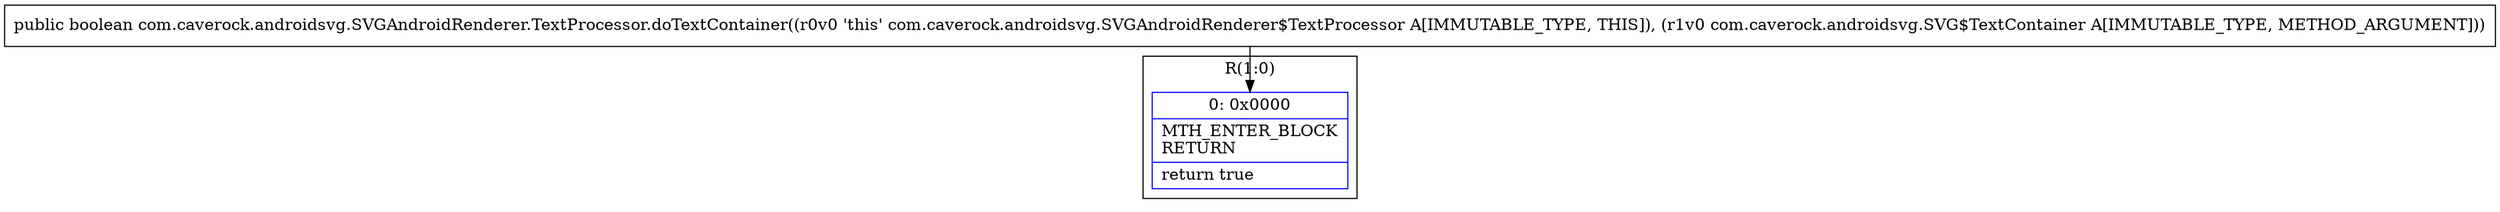 digraph "CFG forcom.caverock.androidsvg.SVGAndroidRenderer.TextProcessor.doTextContainer(Lcom\/caverock\/androidsvg\/SVG$TextContainer;)Z" {
subgraph cluster_Region_919151391 {
label = "R(1:0)";
node [shape=record,color=blue];
Node_0 [shape=record,label="{0\:\ 0x0000|MTH_ENTER_BLOCK\lRETURN\l|return true\l}"];
}
MethodNode[shape=record,label="{public boolean com.caverock.androidsvg.SVGAndroidRenderer.TextProcessor.doTextContainer((r0v0 'this' com.caverock.androidsvg.SVGAndroidRenderer$TextProcessor A[IMMUTABLE_TYPE, THIS]), (r1v0 com.caverock.androidsvg.SVG$TextContainer A[IMMUTABLE_TYPE, METHOD_ARGUMENT])) }"];
MethodNode -> Node_0;
}

